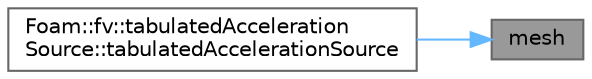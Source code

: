 digraph "mesh"
{
 // LATEX_PDF_SIZE
  bgcolor="transparent";
  edge [fontname=Helvetica,fontsize=10,labelfontname=Helvetica,labelfontsize=10];
  node [fontname=Helvetica,fontsize=10,shape=box,height=0.2,width=0.4];
  rankdir="RL";
  Node1 [id="Node000001",label="mesh",height=0.2,width=0.4,color="gray40", fillcolor="grey60", style="filled", fontcolor="black",tooltip=" "];
  Node1 -> Node2 [id="edge1_Node000001_Node000002",dir="back",color="steelblue1",style="solid",tooltip=" "];
  Node2 [id="Node000002",label="Foam::fv::tabulatedAcceleration\lSource::tabulatedAccelerationSource",height=0.2,width=0.4,color="grey40", fillcolor="white", style="filled",URL="$classFoam_1_1fv_1_1tabulatedAccelerationSource.html#a645fcf156b6f26a78c5c782fb58bd02e",tooltip=" "];
}
